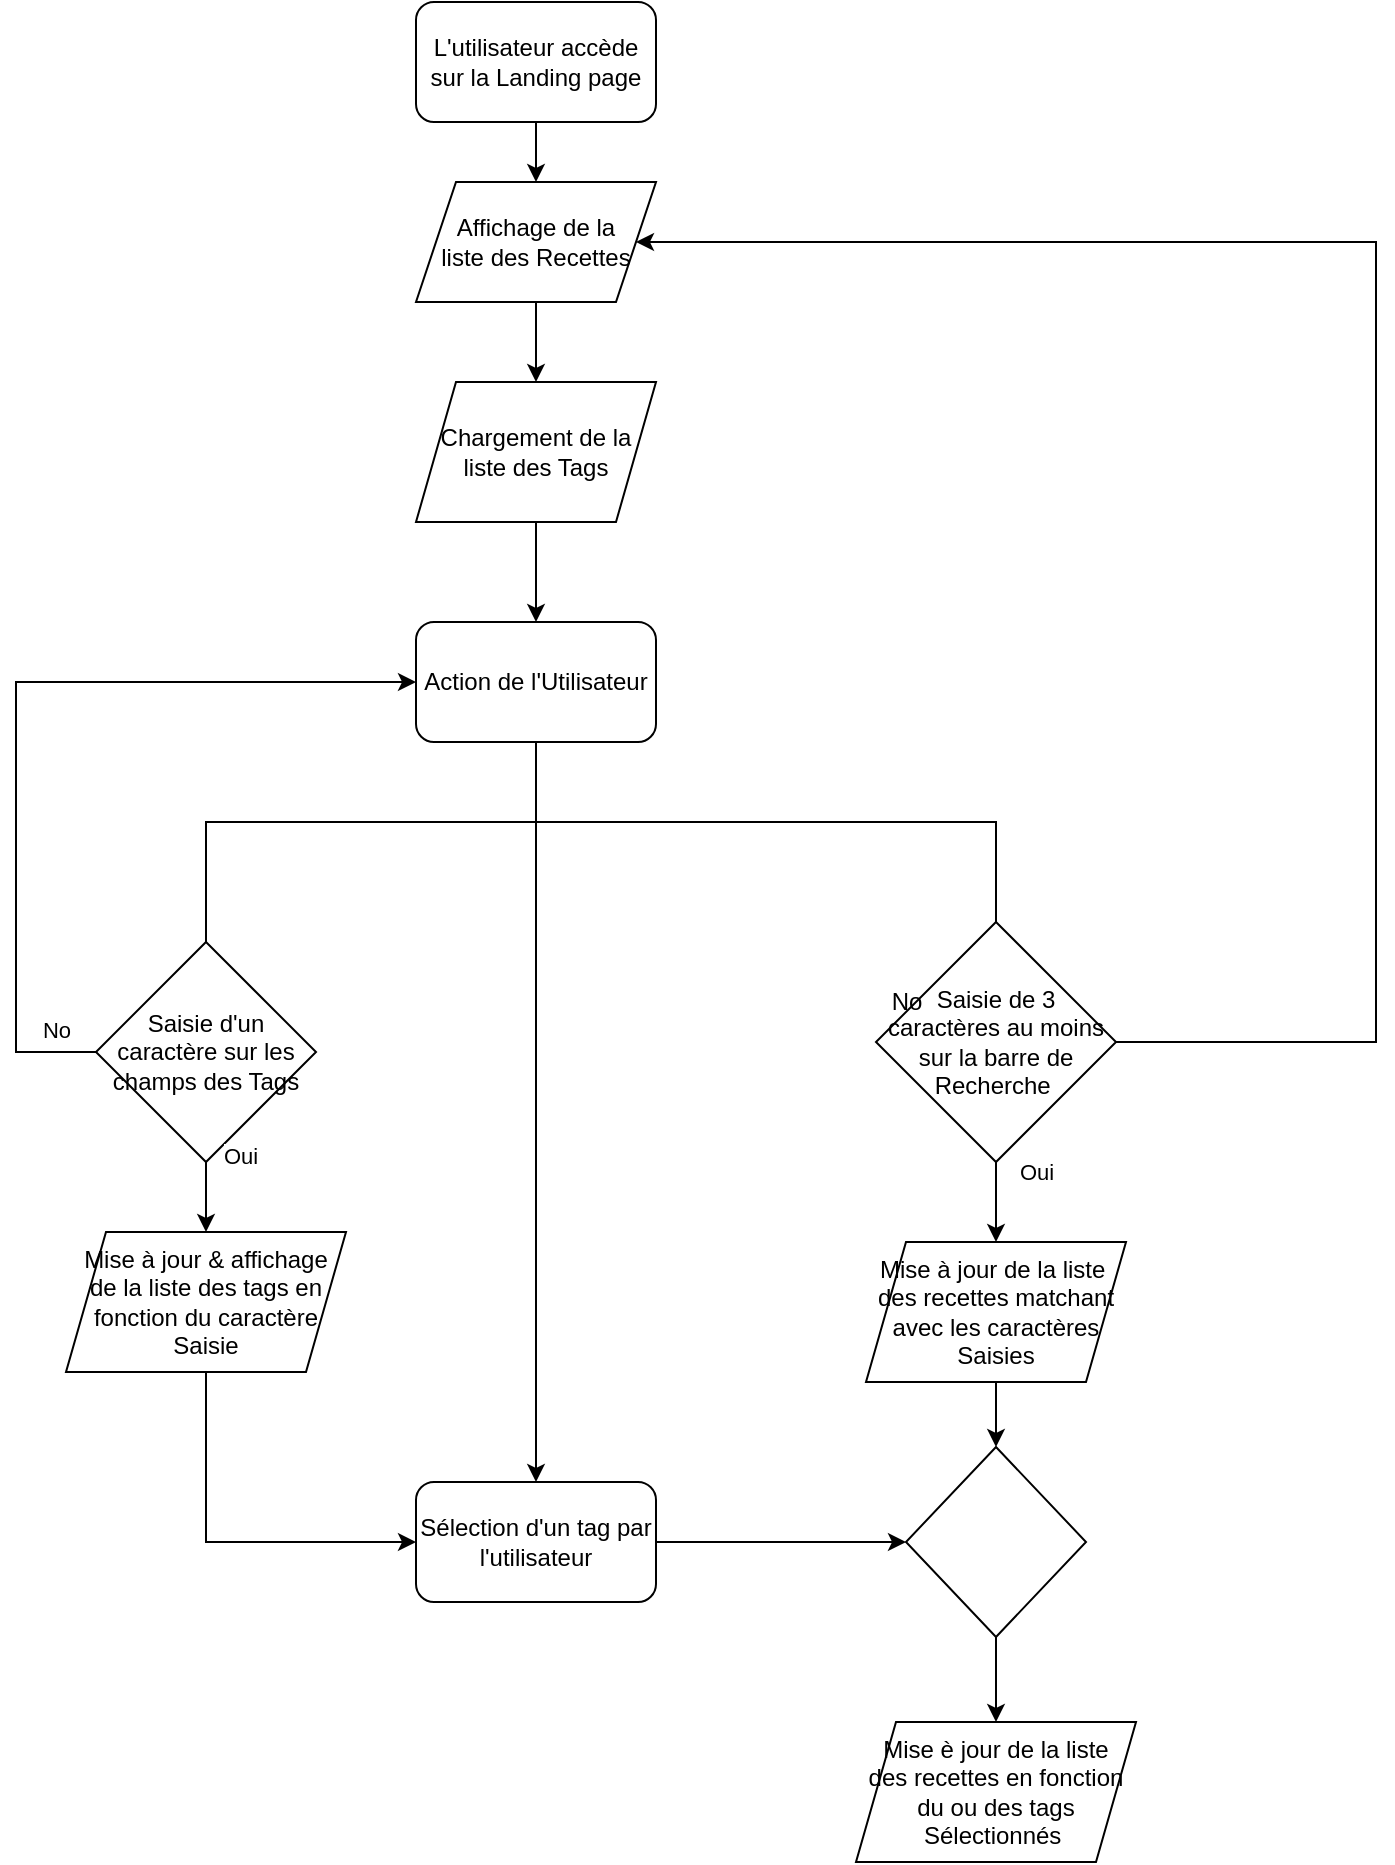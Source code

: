 <mxfile version="19.0.0" type="github">
  <diagram id="-a1fJrtmiVYJqWQ7TTML" name="Page-1">
    <mxGraphModel dx="1038" dy="579" grid="1" gridSize="10" guides="1" tooltips="1" connect="1" arrows="1" fold="1" page="1" pageScale="1" pageWidth="827" pageHeight="1169" math="0" shadow="0">
      <root>
        <mxCell id="0" />
        <mxCell id="1" parent="0" />
        <mxCell id="l3s5LmeQVraJp4XUyv6A-1" value="L&#39;utilisateur accède&lt;br&gt;sur la Landing page" style="rounded=1;whiteSpace=wrap;html=1;" vertex="1" parent="1">
          <mxGeometry x="230" y="30" width="120" height="60" as="geometry" />
        </mxCell>
        <mxCell id="l3s5LmeQVraJp4XUyv6A-2" value="" style="endArrow=classic;html=1;rounded=0;exitX=0.5;exitY=1;exitDx=0;exitDy=0;" edge="1" parent="1" source="l3s5LmeQVraJp4XUyv6A-1" target="l3s5LmeQVraJp4XUyv6A-3">
          <mxGeometry width="50" height="50" relative="1" as="geometry">
            <mxPoint x="390" y="320" as="sourcePoint" />
            <mxPoint x="290" y="140" as="targetPoint" />
          </mxGeometry>
        </mxCell>
        <mxCell id="l3s5LmeQVraJp4XUyv6A-3" value="Affichage de la&lt;br&gt;liste des Recettes" style="shape=parallelogram;perimeter=parallelogramPerimeter;whiteSpace=wrap;html=1;fixedSize=1;" vertex="1" parent="1">
          <mxGeometry x="230" y="120" width="120" height="60" as="geometry" />
        </mxCell>
        <mxCell id="l3s5LmeQVraJp4XUyv6A-4" value="" style="endArrow=classic;html=1;rounded=0;exitX=0.5;exitY=1;exitDx=0;exitDy=0;entryX=0.5;entryY=0;entryDx=0;entryDy=0;" edge="1" parent="1" source="l3s5LmeQVraJp4XUyv6A-3" target="l3s5LmeQVraJp4XUyv6A-8">
          <mxGeometry width="50" height="50" relative="1" as="geometry">
            <mxPoint x="390" y="310" as="sourcePoint" />
            <mxPoint x="190" y="230" as="targetPoint" />
          </mxGeometry>
        </mxCell>
        <mxCell id="l3s5LmeQVraJp4XUyv6A-5" value="Action de l&#39;Utilisateur" style="rounded=1;whiteSpace=wrap;html=1;" vertex="1" parent="1">
          <mxGeometry x="230" y="340" width="120" height="60" as="geometry" />
        </mxCell>
        <mxCell id="l3s5LmeQVraJp4XUyv6A-8" value="Chargement de la&lt;br&gt;liste des Tags" style="shape=parallelogram;perimeter=parallelogramPerimeter;whiteSpace=wrap;html=1;fixedSize=1;" vertex="1" parent="1">
          <mxGeometry x="230" y="220" width="120" height="70" as="geometry" />
        </mxCell>
        <mxCell id="l3s5LmeQVraJp4XUyv6A-9" value="" style="endArrow=classic;html=1;rounded=0;exitX=0.5;exitY=1;exitDx=0;exitDy=0;entryX=0.5;entryY=0;entryDx=0;entryDy=0;" edge="1" parent="1" source="l3s5LmeQVraJp4XUyv6A-8" target="l3s5LmeQVraJp4XUyv6A-5">
          <mxGeometry width="50" height="50" relative="1" as="geometry">
            <mxPoint x="390" y="300" as="sourcePoint" />
            <mxPoint x="440" y="250" as="targetPoint" />
          </mxGeometry>
        </mxCell>
        <mxCell id="l3s5LmeQVraJp4XUyv6A-10" value="" style="endArrow=none;html=1;rounded=0;exitX=0.5;exitY=1;exitDx=0;exitDy=0;entryX=0.5;entryY=0;entryDx=0;entryDy=0;" edge="1" parent="1" source="l3s5LmeQVraJp4XUyv6A-5" target="l3s5LmeQVraJp4XUyv6A-16">
          <mxGeometry width="50" height="50" relative="1" as="geometry">
            <mxPoint x="390" y="300" as="sourcePoint" />
            <mxPoint x="160" y="480" as="targetPoint" />
            <Array as="points">
              <mxPoint x="290" y="440" />
              <mxPoint x="125" y="440" />
            </Array>
          </mxGeometry>
        </mxCell>
        <mxCell id="l3s5LmeQVraJp4XUyv6A-11" value="" style="endArrow=none;html=1;rounded=0;entryX=0.5;entryY=0;entryDx=0;entryDy=0;" edge="1" parent="1" target="l3s5LmeQVraJp4XUyv6A-12">
          <mxGeometry width="50" height="50" relative="1" as="geometry">
            <mxPoint x="290" y="440" as="sourcePoint" />
            <mxPoint x="400" y="480" as="targetPoint" />
            <Array as="points">
              <mxPoint x="520" y="440" />
            </Array>
          </mxGeometry>
        </mxCell>
        <mxCell id="l3s5LmeQVraJp4XUyv6A-12" value="Saisie de 3 caractères au moins sur la barre de Recherche&amp;nbsp;" style="rhombus;whiteSpace=wrap;html=1;" vertex="1" parent="1">
          <mxGeometry x="460" y="490" width="120" height="120" as="geometry" />
        </mxCell>
        <mxCell id="l3s5LmeQVraJp4XUyv6A-13" value="" style="endArrow=classic;html=1;rounded=0;exitX=1;exitY=0.5;exitDx=0;exitDy=0;entryX=1;entryY=0.5;entryDx=0;entryDy=0;" edge="1" parent="1" source="l3s5LmeQVraJp4XUyv6A-12" target="l3s5LmeQVraJp4XUyv6A-3">
          <mxGeometry width="50" height="50" relative="1" as="geometry">
            <mxPoint x="390" y="370" as="sourcePoint" />
            <mxPoint x="520" y="150" as="targetPoint" />
            <Array as="points">
              <mxPoint x="710" y="550" />
              <mxPoint x="710" y="150" />
            </Array>
          </mxGeometry>
        </mxCell>
        <mxCell id="l3s5LmeQVraJp4XUyv6A-15" value="No" style="text;html=1;align=center;verticalAlign=middle;resizable=0;points=[];autosize=1;strokeColor=none;fillColor=none;" vertex="1" parent="1">
          <mxGeometry x="460" y="520" width="30" height="20" as="geometry" />
        </mxCell>
        <mxCell id="l3s5LmeQVraJp4XUyv6A-16" value="Saisie d&#39;un caractère sur les champs des Tags" style="rhombus;whiteSpace=wrap;html=1;" vertex="1" parent="1">
          <mxGeometry x="70" y="500" width="110" height="110" as="geometry" />
        </mxCell>
        <mxCell id="l3s5LmeQVraJp4XUyv6A-17" value="" style="endArrow=classic;html=1;rounded=0;exitX=0;exitY=0.5;exitDx=0;exitDy=0;entryX=0;entryY=0.5;entryDx=0;entryDy=0;" edge="1" parent="1" source="l3s5LmeQVraJp4XUyv6A-16" target="l3s5LmeQVraJp4XUyv6A-5">
          <mxGeometry width="50" height="50" relative="1" as="geometry">
            <mxPoint x="390" y="550" as="sourcePoint" />
            <mxPoint x="60" y="360" as="targetPoint" />
            <Array as="points">
              <mxPoint x="30" y="555" />
              <mxPoint x="30" y="370" />
            </Array>
          </mxGeometry>
        </mxCell>
        <mxCell id="l3s5LmeQVraJp4XUyv6A-19" value="No" style="edgeLabel;html=1;align=center;verticalAlign=middle;resizable=0;points=[];" vertex="1" connectable="0" parent="l3s5LmeQVraJp4XUyv6A-17">
          <mxGeometry x="-0.698" y="-3" relative="1" as="geometry">
            <mxPoint x="17" y="13" as="offset" />
          </mxGeometry>
        </mxCell>
        <mxCell id="l3s5LmeQVraJp4XUyv6A-20" value="" style="endArrow=classic;html=1;rounded=0;exitX=0.5;exitY=1;exitDx=0;exitDy=0;entryX=0.5;entryY=0;entryDx=0;entryDy=0;" edge="1" parent="1" source="l3s5LmeQVraJp4XUyv6A-16" target="zr_pxFgucftl4YlPrD-Z-3">
          <mxGeometry width="50" height="50" relative="1" as="geometry">
            <mxPoint x="390" y="750" as="sourcePoint" />
            <mxPoint x="125" y="660" as="targetPoint" />
          </mxGeometry>
        </mxCell>
        <mxCell id="l3s5LmeQVraJp4XUyv6A-21" value="Oui" style="edgeLabel;html=1;align=center;verticalAlign=middle;resizable=0;points=[];" vertex="1" connectable="0" parent="l3s5LmeQVraJp4XUyv6A-20">
          <mxGeometry x="-0.281" y="1" relative="1" as="geometry">
            <mxPoint x="16" y="-16" as="offset" />
          </mxGeometry>
        </mxCell>
        <mxCell id="zr_pxFgucftl4YlPrD-Z-1" value="" style="endArrow=classic;html=1;rounded=0;exitX=0.5;exitY=1;exitDx=0;exitDy=0;" edge="1" parent="1" source="l3s5LmeQVraJp4XUyv6A-12" target="zr_pxFgucftl4YlPrD-Z-9">
          <mxGeometry width="50" height="50" relative="1" as="geometry">
            <mxPoint x="390" y="750" as="sourcePoint" />
            <mxPoint x="520" y="690" as="targetPoint" />
          </mxGeometry>
        </mxCell>
        <mxCell id="zr_pxFgucftl4YlPrD-Z-2" value="Oui" style="edgeLabel;html=1;align=center;verticalAlign=middle;resizable=0;points=[];" vertex="1" connectable="0" parent="zr_pxFgucftl4YlPrD-Z-1">
          <mxGeometry x="-0.48" y="-1" relative="1" as="geometry">
            <mxPoint x="21" y="-6" as="offset" />
          </mxGeometry>
        </mxCell>
        <mxCell id="zr_pxFgucftl4YlPrD-Z-3" value="Mise à jour &amp;amp; affichage de la liste des tags en fonction du caractère Saisie" style="shape=parallelogram;perimeter=parallelogramPerimeter;whiteSpace=wrap;html=1;fixedSize=1;" vertex="1" parent="1">
          <mxGeometry x="55" y="645" width="140" height="70" as="geometry" />
        </mxCell>
        <mxCell id="zr_pxFgucftl4YlPrD-Z-5" value="" style="rhombus;whiteSpace=wrap;html=1;" vertex="1" parent="1">
          <mxGeometry x="475" y="752.5" width="90" height="95" as="geometry" />
        </mxCell>
        <mxCell id="zr_pxFgucftl4YlPrD-Z-6" value="Sélection d&#39;un tag par l&#39;utilisateur" style="rounded=1;whiteSpace=wrap;html=1;" vertex="1" parent="1">
          <mxGeometry x="230" y="770" width="120" height="60" as="geometry" />
        </mxCell>
        <mxCell id="zr_pxFgucftl4YlPrD-Z-7" value="" style="endArrow=classic;html=1;rounded=0;entryX=0.5;entryY=0;entryDx=0;entryDy=0;" edge="1" parent="1" target="zr_pxFgucftl4YlPrD-Z-6">
          <mxGeometry width="50" height="50" relative="1" as="geometry">
            <mxPoint x="290" y="440" as="sourcePoint" />
            <mxPoint x="570" y="670" as="targetPoint" />
          </mxGeometry>
        </mxCell>
        <mxCell id="zr_pxFgucftl4YlPrD-Z-8" value="" style="endArrow=classic;html=1;rounded=0;exitX=0.5;exitY=1;exitDx=0;exitDy=0;entryX=0;entryY=0.5;entryDx=0;entryDy=0;" edge="1" parent="1" source="zr_pxFgucftl4YlPrD-Z-3" target="zr_pxFgucftl4YlPrD-Z-6">
          <mxGeometry width="50" height="50" relative="1" as="geometry">
            <mxPoint x="520" y="820" as="sourcePoint" />
            <mxPoint x="570" y="770" as="targetPoint" />
            <Array as="points">
              <mxPoint x="125" y="800" />
            </Array>
          </mxGeometry>
        </mxCell>
        <mxCell id="zr_pxFgucftl4YlPrD-Z-9" value="Mise à jour de la liste&amp;nbsp;&lt;br&gt;des recettes matchant avec les caractères Saisies" style="shape=parallelogram;perimeter=parallelogramPerimeter;whiteSpace=wrap;html=1;fixedSize=1;" vertex="1" parent="1">
          <mxGeometry x="455" y="650" width="130" height="70" as="geometry" />
        </mxCell>
        <mxCell id="zr_pxFgucftl4YlPrD-Z-11" value="Mise è jour de la liste&lt;br&gt;des recettes en fonction du ou des tags Sélectionnés&amp;nbsp;" style="shape=parallelogram;perimeter=parallelogramPerimeter;whiteSpace=wrap;html=1;fixedSize=1;" vertex="1" parent="1">
          <mxGeometry x="450" y="890" width="140" height="70" as="geometry" />
        </mxCell>
        <mxCell id="zr_pxFgucftl4YlPrD-Z-12" value="" style="endArrow=classic;html=1;rounded=0;exitX=0.5;exitY=1;exitDx=0;exitDy=0;entryX=0.5;entryY=0;entryDx=0;entryDy=0;" edge="1" parent="1" source="zr_pxFgucftl4YlPrD-Z-9" target="zr_pxFgucftl4YlPrD-Z-5">
          <mxGeometry width="50" height="50" relative="1" as="geometry">
            <mxPoint x="560" y="810" as="sourcePoint" />
            <mxPoint x="580" y="750" as="targetPoint" />
          </mxGeometry>
        </mxCell>
        <mxCell id="zr_pxFgucftl4YlPrD-Z-13" value="" style="endArrow=classic;html=1;rounded=0;exitX=1;exitY=0.5;exitDx=0;exitDy=0;entryX=0;entryY=0.5;entryDx=0;entryDy=0;" edge="1" parent="1" source="zr_pxFgucftl4YlPrD-Z-6" target="zr_pxFgucftl4YlPrD-Z-5">
          <mxGeometry width="50" height="50" relative="1" as="geometry">
            <mxPoint x="560" y="810" as="sourcePoint" />
            <mxPoint x="420" y="800" as="targetPoint" />
          </mxGeometry>
        </mxCell>
        <mxCell id="zr_pxFgucftl4YlPrD-Z-16" value="" style="endArrow=classic;html=1;rounded=0;exitX=0.5;exitY=1;exitDx=0;exitDy=0;entryX=0.5;entryY=0;entryDx=0;entryDy=0;" edge="1" parent="1" source="zr_pxFgucftl4YlPrD-Z-5" target="zr_pxFgucftl4YlPrD-Z-11">
          <mxGeometry width="50" height="50" relative="1" as="geometry">
            <mxPoint x="440" y="800" as="sourcePoint" />
            <mxPoint x="490" y="750" as="targetPoint" />
          </mxGeometry>
        </mxCell>
      </root>
    </mxGraphModel>
  </diagram>
</mxfile>
